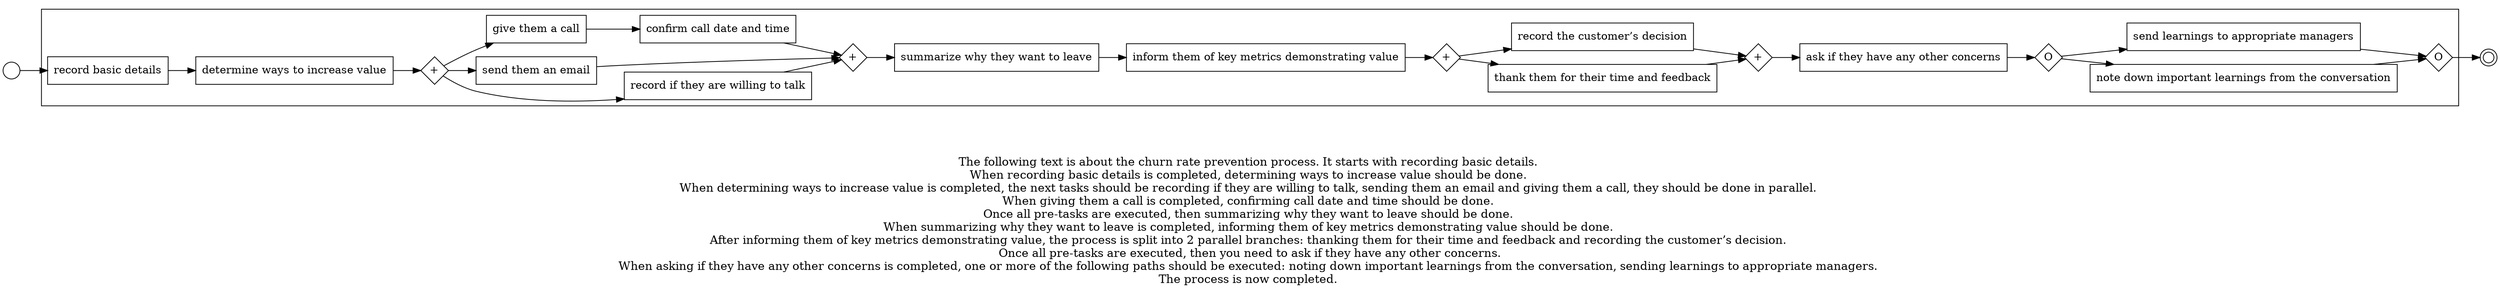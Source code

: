 digraph churn_rate_prevention_process_122 {
	graph [rankdir=LR]
	START_NODE [label="" shape=circle width=0.3]
	subgraph CLUSTER_0 {
		"record basic details" [shape=box]
		"determine ways to increase value" [shape=box]
		"record basic details" -> "determine ways to increase value"
		"AND_SPLIT--3. Contact the customer_4FP2" [label="+" fixedsize=true shape=diamond width=0.5]
		"determine ways to increase value" -> "AND_SPLIT--3. Contact the customer_4FP2"
		"record if they are willing to talk" [shape=box]
		"AND_SPLIT--3. Contact the customer_4FP2" -> "record if they are willing to talk"
		"send them an email" [shape=box]
		"AND_SPLIT--3. Contact the customer_4FP2" -> "send them an email"
		"give them a call" [shape=box]
		"AND_SPLIT--3. Contact the customer_4FP2" -> "give them a call"
		"confirm call date and time" [shape=box]
		"give them a call" -> "confirm call date and time"
		"AND_JOIN--3. Contact the customer_4FP2" [label="+" fixedsize=true shape=diamond width=0.5]
		"record if they are willing to talk" -> "AND_JOIN--3. Contact the customer_4FP2"
		"send them an email" -> "AND_JOIN--3. Contact the customer_4FP2"
		"confirm call date and time" -> "AND_JOIN--3. Contact the customer_4FP2"
		"summarize why they want to leave" [shape=box]
		"AND_JOIN--3. Contact the customer_4FP2" -> "summarize why they want to leave"
		"inform them of key metrics demonstrating value" [shape=box]
		"summarize why they want to leave" -> "inform them of key metrics demonstrating value"
		"AND_SPLIT--6. Outcome_4NZ2" [label="+" fixedsize=true shape=diamond width=0.5]
		"inform them of key metrics demonstrating value" -> "AND_SPLIT--6. Outcome_4NZ2"
		"thank them for their time and feedback" [shape=box]
		"AND_SPLIT--6. Outcome_4NZ2" -> "thank them for their time and feedback"
		"record the customer’s decision" [shape=box]
		"AND_SPLIT--6. Outcome_4NZ2" -> "record the customer’s decision"
		"AND_JOIN--6. Outcome_4NZ2" [label="+" fixedsize=true shape=diamond width=0.5]
		"thank them for their time and feedback" -> "AND_JOIN--6. Outcome_4NZ2"
		"record the customer’s decision" -> "AND_JOIN--6. Outcome_4NZ2"
		"ask if they have any other concerns" [shape=box]
		"AND_JOIN--6. Outcome_4NZ2" -> "ask if they have any other concerns"
		"OR_SPLIT--8. Final steps_D94A" [label=O fixedsize=true shape=diamond width=0.5]
		"ask if they have any other concerns" -> "OR_SPLIT--8. Final steps_D94A"
		"note down important learnings from the conversation" [shape=box]
		"OR_SPLIT--8. Final steps_D94A" -> "note down important learnings from the conversation"
		"send learnings to appropriate managers" [shape=box]
		"OR_SPLIT--8. Final steps_D94A" -> "send learnings to appropriate managers"
		"OR_JOIN--8. Final steps_D94A" [label=O fixedsize=true shape=diamond width=0.5]
		"note down important learnings from the conversation" -> "OR_JOIN--8. Final steps_D94A"
		"send learnings to appropriate managers" -> "OR_JOIN--8. Final steps_D94A"
	}
	START_NODE -> "record basic details"
	END_NODE [label="" shape=doublecircle width=0.2]
	"OR_JOIN--8. Final steps_D94A" -> END_NODE
	fontsize=15 label="\n\n
The following text is about the churn rate prevention process. It starts with recording basic details. 
When recording basic details is completed, determining ways to increase value should be done. 
When determining ways to increase value is completed, the next tasks should be recording if they are willing to talk, sending them an email and giving them a call, they should be done in parallel. 
When giving them a call is completed, confirming call date and time should be done. 
Once all pre-tasks are executed, then summarizing why they want to leave should be done. 
When summarizing why they want to leave is completed, informing them of key metrics demonstrating value should be done. 
After informing them of key metrics demonstrating value, the process is split into 2 parallel branches: thanking them for their time and feedback and recording the customer’s decision. 
Once all pre-tasks are executed, then you need to ask if they have any other concerns.
When asking if they have any other concerns is completed, one or more of the following paths should be executed: noting down important learnings from the conversation, sending learnings to appropriate managers. 
The process is now completed. 
"
}
